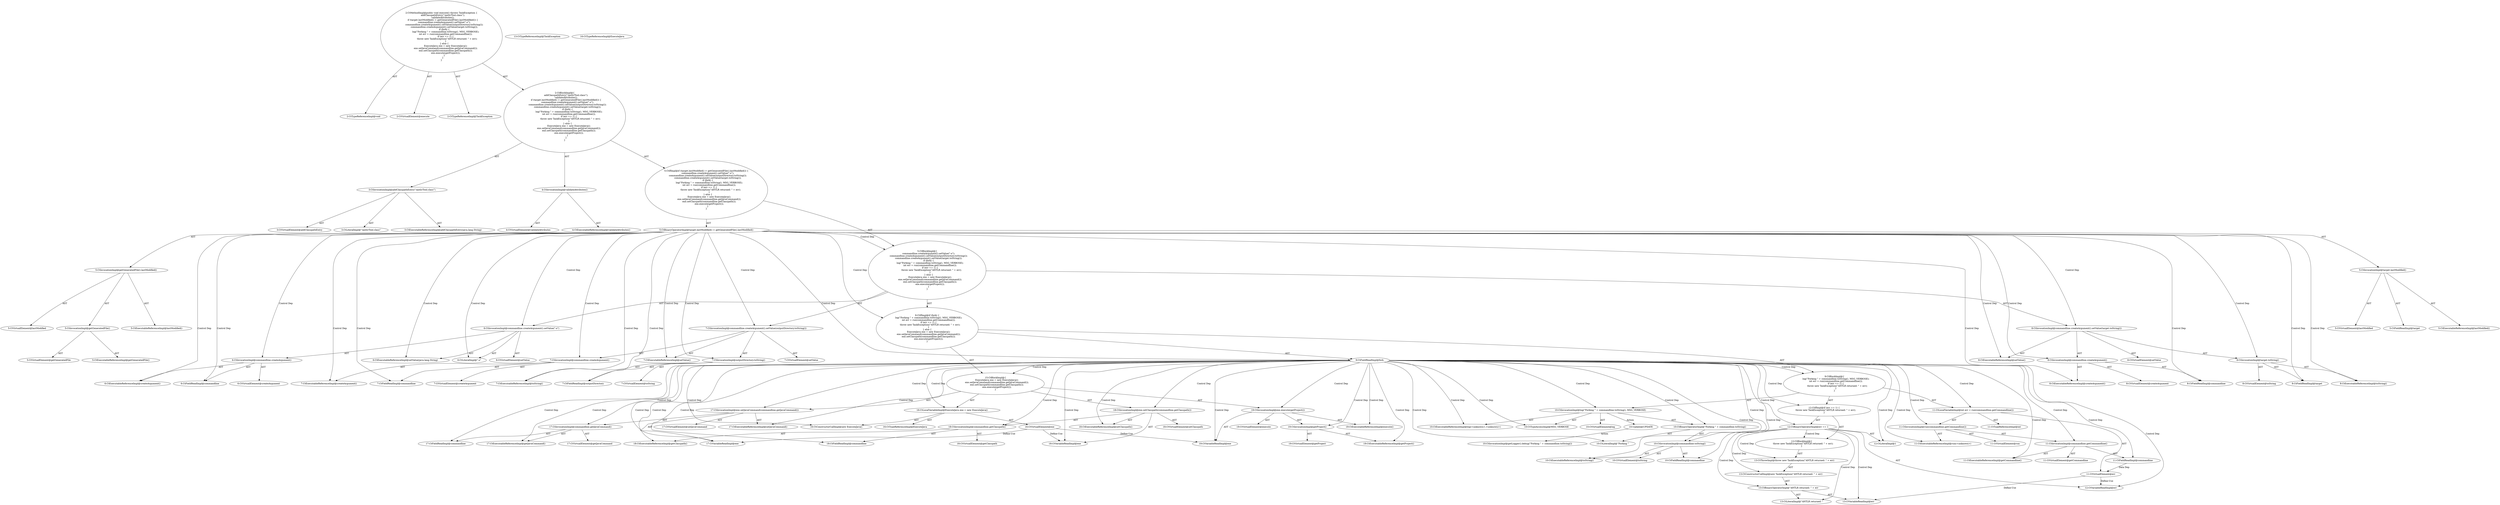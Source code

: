 digraph "execute#?" {
0 [label="2:CtTypeReferenceImpl@void" shape=ellipse]
1 [label="2:CtVirtualElement@execute" shape=ellipse]
2 [label="2:CtTypeReferenceImpl@TaskException" shape=ellipse]
3 [label="3:CtExecutableReferenceImpl@addClasspathEntry(java.lang.String)" shape=ellipse]
4 [label="3:CtVirtualElement@addClasspathEntry" shape=ellipse]
5 [label="3:CtLiteralImpl@\"/antlr/Tool.class\"" shape=ellipse]
6 [label="3:CtInvocationImpl@addClasspathEntry(\"/antlr/Tool.class\")" shape=ellipse]
7 [label="4:CtExecutableReferenceImpl@validateAttributes()" shape=ellipse]
8 [label="4:CtVirtualElement@validateAttributes" shape=ellipse]
9 [label="4:CtInvocationImpl@validateAttributes()" shape=ellipse]
10 [label="5:CtExecutableReferenceImpl@lastModified()" shape=ellipse]
11 [label="5:CtVirtualElement@lastModified" shape=ellipse]
12 [label="5:CtFieldReadImpl@target" shape=ellipse]
13 [label="5:CtInvocationImpl@target.lastModified()" shape=ellipse]
14 [label="5:CtExecutableReferenceImpl@lastModified()" shape=ellipse]
15 [label="5:CtVirtualElement@lastModified" shape=ellipse]
16 [label="5:CtExecutableReferenceImpl@getGeneratedFile()" shape=ellipse]
17 [label="5:CtVirtualElement@getGeneratedFile" shape=ellipse]
18 [label="5:CtInvocationImpl@getGeneratedFile()" shape=ellipse]
19 [label="5:CtInvocationImpl@getGeneratedFile().lastModified()" shape=ellipse]
20 [label="5:CtBinaryOperatorImpl@target.lastModified() > getGeneratedFile().lastModified()" shape=ellipse]
21 [label="6:CtExecutableReferenceImpl@setValue(java.lang.String)" shape=ellipse]
22 [label="6:CtVirtualElement@setValue" shape=ellipse]
23 [label="6:CtExecutableReferenceImpl@createArgument()" shape=ellipse]
24 [label="6:CtVirtualElement@createArgument" shape=ellipse]
25 [label="6:CtFieldReadImpl@commandline" shape=ellipse]
26 [label="6:CtInvocationImpl@commandline.createArgument()" shape=ellipse]
27 [label="6:CtLiteralImpl@\"-o\"" shape=ellipse]
28 [label="6:CtInvocationImpl@commandline.createArgument().setValue(\"-o\")" shape=ellipse]
29 [label="7:CtExecutableReferenceImpl@setValue()" shape=ellipse]
30 [label="7:CtVirtualElement@setValue" shape=ellipse]
31 [label="7:CtExecutableReferenceImpl@createArgument()" shape=ellipse]
32 [label="7:CtVirtualElement@createArgument" shape=ellipse]
33 [label="7:CtFieldReadImpl@commandline" shape=ellipse]
34 [label="7:CtInvocationImpl@commandline.createArgument()" shape=ellipse]
35 [label="7:CtExecutableReferenceImpl@toString()" shape=ellipse]
36 [label="7:CtVirtualElement@toString" shape=ellipse]
37 [label="7:CtFieldReadImpl@outputDirectory" shape=ellipse]
38 [label="7:CtInvocationImpl@outputDirectory.toString()" shape=ellipse]
39 [label="7:CtInvocationImpl@commandline.createArgument().setValue(outputDirectory.toString())" shape=ellipse]
40 [label="8:CtExecutableReferenceImpl@setValue()" shape=ellipse]
41 [label="8:CtVirtualElement@setValue" shape=ellipse]
42 [label="8:CtExecutableReferenceImpl@createArgument()" shape=ellipse]
43 [label="8:CtVirtualElement@createArgument" shape=ellipse]
44 [label="8:CtFieldReadImpl@commandline" shape=ellipse]
45 [label="8:CtInvocationImpl@commandline.createArgument()" shape=ellipse]
46 [label="8:CtExecutableReferenceImpl@toString()" shape=ellipse]
47 [label="8:CtVirtualElement@toString" shape=ellipse]
48 [label="8:CtFieldReadImpl@target" shape=ellipse]
49 [label="8:CtInvocationImpl@target.toString()" shape=ellipse]
50 [label="8:CtInvocationImpl@commandline.createArgument().setValue(target.toString())" shape=ellipse]
51 [label="9:CtFieldReadImpl@fork" shape=ellipse]
52 [label="10:CtExecutableReferenceImpl@log(<unknown>,<unknown>)" shape=ellipse]
53 [label="10:CtVirtualElement@log" shape=ellipse]
54 [label="10:CtLiteralImpl@\"Forking \"" shape=ellipse]
55 [label="10:CtExecutableReferenceImpl@toString()" shape=ellipse]
56 [label="10:CtVirtualElement@toString" shape=ellipse]
57 [label="10:CtFieldReadImpl@commandline" shape=ellipse]
58 [label="10:CtInvocationImpl@commandline.toString()" shape=ellipse]
59 [label="10:CtBinaryOperatorImpl@\"Forking \" + commandline.toString()" shape=ellipse]
60 [label="10:CtTypeAccessImpl@MSG_VERBOSE" shape=ellipse]
61 [label="10:CtInvocationImpl@log(\"Forking \" + commandline.toString(), MSG_VERBOSE)" shape=ellipse]
62 [label="11:CtTypeReferenceImpl@int" shape=ellipse]
63 [label="11:CtExecutableReferenceImpl@run(<unknown>)" shape=ellipse]
64 [label="11:CtVirtualElement@run" shape=ellipse]
65 [label="11:CtExecutableReferenceImpl@getCommandline()" shape=ellipse]
66 [label="11:CtVirtualElement@getCommandline" shape=ellipse]
67 [label="11:CtFieldReadImpl@commandline" shape=ellipse]
68 [label="11:CtInvocationImpl@commandline.getCommandline()" shape=ellipse]
69 [label="11:CtInvocationImpl@run(commandline.getCommandline())" shape=ellipse]
70 [label="11:CtVirtualElement@err" shape=ellipse]
71 [label="11:CtLocalVariableImpl@int err = run(commandline.getCommandline())" shape=ellipse]
72 [label="12:CtVariableReadImpl@err" shape=ellipse]
73 [label="12:CtLiteralImpl@1" shape=ellipse]
74 [label="12:CtBinaryOperatorImpl@err == 1" shape=ellipse]
75 [label="13:CtTypeReferenceImpl@TaskException" shape=ellipse]
76 [label="13:CtLiteralImpl@\"ANTLR returned: \"" shape=ellipse]
77 [label="13:CtVariableReadImpl@err" shape=ellipse]
78 [label="13:CtBinaryOperatorImpl@\"ANTLR returned: \" + err" shape=ellipse]
79 [label="13:CtConstructorCallImpl@new TaskException(\"ANTLR returned: \" + err)" shape=ellipse]
80 [label="13:CtThrowImpl@throw new TaskException(\"ANTLR returned: \" + err)" shape=ellipse]
81 [label="12:CtBlockImpl@\{
    throw new TaskException(\"ANTLR returned: \" + err);
\}" shape=ellipse]
82 [label="12:CtIfImpl@if (err == 1) \{
    throw new TaskException(\"ANTLR returned: \" + err);
\}" shape=ellipse]
83 [label="9:CtBlockImpl@\{
    log(\"Forking \" + commandline.toString(), MSG_VERBOSE);
    int err = run(commandline.getCommandline());
    if (err == 1) \{
        throw new TaskException(\"ANTLR returned: \" + err);
    \}
\}" shape=ellipse]
84 [label="16:CtTypeReferenceImpl@ExecuteJava" shape=ellipse]
85 [label="16:CtTypeReferenceImpl@ExecuteJava" shape=ellipse]
86 [label="16:CtConstructorCallImpl@new ExecuteJava()" shape=ellipse]
87 [label="16:CtVirtualElement@exe" shape=ellipse]
88 [label="16:CtLocalVariableImpl@ExecuteJava exe = new ExecuteJava()" shape=ellipse]
89 [label="17:CtExecutableReferenceImpl@setJavaCommand()" shape=ellipse]
90 [label="17:CtVirtualElement@setJavaCommand" shape=ellipse]
91 [label="17:CtVariableReadImpl@exe" shape=ellipse]
92 [label="17:CtExecutableReferenceImpl@getJavaCommand()" shape=ellipse]
93 [label="17:CtVirtualElement@getJavaCommand" shape=ellipse]
94 [label="17:CtFieldReadImpl@commandline" shape=ellipse]
95 [label="17:CtInvocationImpl@commandline.getJavaCommand()" shape=ellipse]
96 [label="17:CtInvocationImpl@exe.setJavaCommand(commandline.getJavaCommand())" shape=ellipse]
97 [label="18:CtExecutableReferenceImpl@setClasspath()" shape=ellipse]
98 [label="18:CtVirtualElement@setClasspath" shape=ellipse]
99 [label="18:CtVariableReadImpl@exe" shape=ellipse]
100 [label="18:CtExecutableReferenceImpl@getClasspath()" shape=ellipse]
101 [label="18:CtVirtualElement@getClasspath" shape=ellipse]
102 [label="18:CtFieldReadImpl@commandline" shape=ellipse]
103 [label="18:CtInvocationImpl@commandline.getClasspath()" shape=ellipse]
104 [label="18:CtInvocationImpl@exe.setClasspath(commandline.getClasspath())" shape=ellipse]
105 [label="19:CtExecutableReferenceImpl@execute()" shape=ellipse]
106 [label="19:CtVirtualElement@execute" shape=ellipse]
107 [label="19:CtVariableReadImpl@exe" shape=ellipse]
108 [label="19:CtExecutableReferenceImpl@getProject()" shape=ellipse]
109 [label="19:CtVirtualElement@getProject" shape=ellipse]
110 [label="19:CtInvocationImpl@getProject()" shape=ellipse]
111 [label="19:CtInvocationImpl@exe.execute(getProject())" shape=ellipse]
112 [label="15:CtBlockImpl@\{
    ExecuteJava exe = new ExecuteJava();
    exe.setJavaCommand(commandline.getJavaCommand());
    exe.setClasspath(commandline.getClasspath());
    exe.execute(getProject());
\}" shape=ellipse]
113 [label="9:CtIfImpl@if (fork) \{
    log(\"Forking \" + commandline.toString(), MSG_VERBOSE);
    int err = run(commandline.getCommandline());
    if (err == 1) \{
        throw new TaskException(\"ANTLR returned: \" + err);
    \}
\} else \{
    ExecuteJava exe = new ExecuteJava();
    exe.setJavaCommand(commandline.getJavaCommand());
    exe.setClasspath(commandline.getClasspath());
    exe.execute(getProject());
\}" shape=ellipse]
114 [label="5:CtBlockImpl@\{
    commandline.createArgument().setValue(\"-o\");
    commandline.createArgument().setValue(outputDirectory.toString());
    commandline.createArgument().setValue(target.toString());
    if (fork) \{
        log(\"Forking \" + commandline.toString(), MSG_VERBOSE);
        int err = run(commandline.getCommandline());
        if (err == 1) \{
            throw new TaskException(\"ANTLR returned: \" + err);
        \}
    \} else \{
        ExecuteJava exe = new ExecuteJava();
        exe.setJavaCommand(commandline.getJavaCommand());
        exe.setClasspath(commandline.getClasspath());
        exe.execute(getProject());
    \}
\}" shape=ellipse]
115 [label="5:CtIfImpl@if (target.lastModified() > getGeneratedFile().lastModified()) \{
    commandline.createArgument().setValue(\"-o\");
    commandline.createArgument().setValue(outputDirectory.toString());
    commandline.createArgument().setValue(target.toString());
    if (fork) \{
        log(\"Forking \" + commandline.toString(), MSG_VERBOSE);
        int err = run(commandline.getCommandline());
        if (err == 1) \{
            throw new TaskException(\"ANTLR returned: \" + err);
        \}
    \} else \{
        ExecuteJava exe = new ExecuteJava();
        exe.setJavaCommand(commandline.getJavaCommand());
        exe.setClasspath(commandline.getClasspath());
        exe.execute(getProject());
    \}
\}" shape=ellipse]
116 [label="2:CtBlockImpl@\{
    addClasspathEntry(\"/antlr/Tool.class\");
    validateAttributes();
    if (target.lastModified() > getGeneratedFile().lastModified()) \{
        commandline.createArgument().setValue(\"-o\");
        commandline.createArgument().setValue(outputDirectory.toString());
        commandline.createArgument().setValue(target.toString());
        if (fork) \{
            log(\"Forking \" + commandline.toString(), MSG_VERBOSE);
            int err = run(commandline.getCommandline());
            if (err == 1) \{
                throw new TaskException(\"ANTLR returned: \" + err);
            \}
        \} else \{
            ExecuteJava exe = new ExecuteJava();
            exe.setJavaCommand(commandline.getJavaCommand());
            exe.setClasspath(commandline.getClasspath());
            exe.execute(getProject());
        \}
    \}
\}" shape=ellipse]
117 [label="2:CtMethodImpl@public void execute() throws TaskException \{
    addClasspathEntry(\"/antlr/Tool.class\");
    validateAttributes();
    if (target.lastModified() > getGeneratedFile().lastModified()) \{
        commandline.createArgument().setValue(\"-o\");
        commandline.createArgument().setValue(outputDirectory.toString());
        commandline.createArgument().setValue(target.toString());
        if (fork) \{
            log(\"Forking \" + commandline.toString(), MSG_VERBOSE);
            int err = run(commandline.getCommandline());
            if (err == 1) \{
                throw new TaskException(\"ANTLR returned: \" + err);
            \}
        \} else \{
            ExecuteJava exe = new ExecuteJava();
            exe.setJavaCommand(commandline.getJavaCommand());
            exe.setClasspath(commandline.getClasspath());
            exe.execute(getProject());
        \}
    \}
\}" shape=ellipse]
118 [label="10:Update@UPDATE" shape=ellipse]
119 [label="10:CtInvocationImpl@getLogger().debug(\"Forking \" + commandline.toString())" shape=ellipse]
6 -> 4 [label="AST"];
6 -> 3 [label="AST"];
6 -> 5 [label="AST"];
9 -> 8 [label="AST"];
9 -> 7 [label="AST"];
13 -> 11 [label="AST"];
13 -> 12 [label="AST"];
13 -> 10 [label="AST"];
18 -> 17 [label="AST"];
18 -> 16 [label="AST"];
19 -> 15 [label="AST"];
19 -> 18 [label="AST"];
19 -> 14 [label="AST"];
20 -> 13 [label="AST"];
20 -> 19 [label="AST"];
20 -> 114 [label="Control Dep"];
20 -> 28 [label="Control Dep"];
20 -> 21 [label="Control Dep"];
20 -> 26 [label="Control Dep"];
20 -> 23 [label="Control Dep"];
20 -> 25 [label="Control Dep"];
20 -> 27 [label="Control Dep"];
20 -> 39 [label="Control Dep"];
20 -> 29 [label="Control Dep"];
20 -> 34 [label="Control Dep"];
20 -> 31 [label="Control Dep"];
20 -> 33 [label="Control Dep"];
20 -> 38 [label="Control Dep"];
20 -> 35 [label="Control Dep"];
20 -> 37 [label="Control Dep"];
20 -> 50 [label="Control Dep"];
20 -> 40 [label="Control Dep"];
20 -> 45 [label="Control Dep"];
20 -> 42 [label="Control Dep"];
20 -> 44 [label="Control Dep"];
20 -> 49 [label="Control Dep"];
20 -> 46 [label="Control Dep"];
20 -> 48 [label="Control Dep"];
20 -> 113 [label="Control Dep"];
20 -> 51 [label="Control Dep"];
26 -> 24 [label="AST"];
26 -> 25 [label="AST"];
26 -> 23 [label="AST"];
28 -> 22 [label="AST"];
28 -> 26 [label="AST"];
28 -> 21 [label="AST"];
28 -> 27 [label="AST"];
34 -> 32 [label="AST"];
34 -> 33 [label="AST"];
34 -> 31 [label="AST"];
38 -> 36 [label="AST"];
38 -> 37 [label="AST"];
38 -> 35 [label="AST"];
39 -> 30 [label="AST"];
39 -> 34 [label="AST"];
39 -> 29 [label="AST"];
39 -> 38 [label="AST"];
45 -> 43 [label="AST"];
45 -> 44 [label="AST"];
45 -> 42 [label="AST"];
49 -> 47 [label="AST"];
49 -> 48 [label="AST"];
49 -> 46 [label="AST"];
50 -> 41 [label="AST"];
50 -> 45 [label="AST"];
50 -> 40 [label="AST"];
50 -> 49 [label="AST"];
51 -> 83 [label="Control Dep"];
51 -> 61 [label="Control Dep"];
51 -> 52 [label="Control Dep"];
51 -> 59 [label="Control Dep"];
51 -> 54 [label="Control Dep"];
51 -> 58 [label="Control Dep"];
51 -> 55 [label="Control Dep"];
51 -> 57 [label="Control Dep"];
51 -> 60 [label="Control Dep"];
51 -> 71 [label="Control Dep"];
51 -> 69 [label="Control Dep"];
51 -> 63 [label="Control Dep"];
51 -> 68 [label="Control Dep"];
51 -> 65 [label="Control Dep"];
51 -> 67 [label="Control Dep"];
51 -> 82 [label="Control Dep"];
51 -> 74 [label="Control Dep"];
51 -> 72 [label="Control Dep"];
51 -> 73 [label="Control Dep"];
51 -> 112 [label="Control Dep"];
51 -> 88 [label="Control Dep"];
51 -> 86 [label="Control Dep"];
51 -> 96 [label="Control Dep"];
51 -> 89 [label="Control Dep"];
51 -> 91 [label="Control Dep"];
51 -> 95 [label="Control Dep"];
51 -> 92 [label="Control Dep"];
51 -> 94 [label="Control Dep"];
51 -> 104 [label="Control Dep"];
51 -> 97 [label="Control Dep"];
51 -> 99 [label="Control Dep"];
51 -> 103 [label="Control Dep"];
51 -> 100 [label="Control Dep"];
51 -> 102 [label="Control Dep"];
51 -> 111 [label="Control Dep"];
51 -> 105 [label="Control Dep"];
51 -> 107 [label="Control Dep"];
51 -> 110 [label="Control Dep"];
51 -> 108 [label="Control Dep"];
58 -> 56 [label="AST"];
58 -> 57 [label="AST"];
58 -> 55 [label="AST"];
59 -> 54 [label="AST"];
59 -> 58 [label="AST"];
61 -> 53 [label="AST"];
61 -> 52 [label="AST"];
61 -> 59 [label="AST"];
61 -> 60 [label="AST"];
61 -> 118 [label="Action"];
67 -> 70 [label="Data Dep"];
68 -> 66 [label="AST"];
68 -> 67 [label="AST"];
68 -> 65 [label="AST"];
69 -> 64 [label="AST"];
69 -> 63 [label="AST"];
69 -> 68 [label="AST"];
70 -> 72 [label="Define-Use"];
70 -> 77 [label="Define-Use"];
71 -> 70 [label="AST"];
71 -> 62 [label="AST"];
71 -> 69 [label="AST"];
74 -> 72 [label="AST"];
74 -> 73 [label="AST"];
74 -> 81 [label="Control Dep"];
74 -> 80 [label="Control Dep"];
74 -> 79 [label="Control Dep"];
74 -> 78 [label="Control Dep"];
74 -> 76 [label="Control Dep"];
74 -> 77 [label="Control Dep"];
78 -> 76 [label="AST"];
78 -> 77 [label="AST"];
79 -> 78 [label="AST"];
80 -> 79 [label="AST"];
81 -> 80 [label="AST"];
82 -> 74 [label="AST"];
82 -> 81 [label="AST"];
83 -> 61 [label="AST"];
83 -> 71 [label="AST"];
83 -> 82 [label="AST"];
87 -> 91 [label="Define-Use"];
87 -> 99 [label="Define-Use"];
87 -> 107 [label="Define-Use"];
88 -> 87 [label="AST"];
88 -> 84 [label="AST"];
88 -> 86 [label="AST"];
95 -> 93 [label="AST"];
95 -> 94 [label="AST"];
95 -> 92 [label="AST"];
96 -> 90 [label="AST"];
96 -> 91 [label="AST"];
96 -> 89 [label="AST"];
96 -> 95 [label="AST"];
103 -> 101 [label="AST"];
103 -> 102 [label="AST"];
103 -> 100 [label="AST"];
104 -> 98 [label="AST"];
104 -> 99 [label="AST"];
104 -> 97 [label="AST"];
104 -> 103 [label="AST"];
110 -> 109 [label="AST"];
110 -> 108 [label="AST"];
111 -> 106 [label="AST"];
111 -> 107 [label="AST"];
111 -> 105 [label="AST"];
111 -> 110 [label="AST"];
112 -> 88 [label="AST"];
112 -> 96 [label="AST"];
112 -> 104 [label="AST"];
112 -> 111 [label="AST"];
113 -> 51 [label="AST"];
113 -> 83 [label="AST"];
113 -> 112 [label="AST"];
114 -> 28 [label="AST"];
114 -> 39 [label="AST"];
114 -> 50 [label="AST"];
114 -> 113 [label="AST"];
115 -> 20 [label="AST"];
115 -> 114 [label="AST"];
116 -> 6 [label="AST"];
116 -> 9 [label="AST"];
116 -> 115 [label="AST"];
117 -> 1 [label="AST"];
117 -> 0 [label="AST"];
117 -> 2 [label="AST"];
117 -> 116 [label="AST"];
118 -> 119 [label="Action"];
}